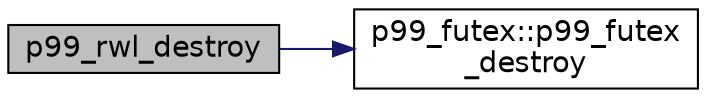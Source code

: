 digraph "p99_rwl_destroy"
{
 // LATEX_PDF_SIZE
  edge [fontname="Helvetica",fontsize="14",labelfontname="Helvetica",labelfontsize="14"];
  node [fontname="Helvetica",fontsize="14",shape=record];
  rankdir="LR";
  Node1 [label="p99_rwl_destroy",height=0.2,width=0.4,color="black", fillcolor="grey75", style="filled", fontcolor="black",tooltip=" "];
  Node1 -> Node2 [color="midnightblue",fontsize="14",style="solid",fontname="Helvetica"];
  Node2 [label="p99_futex::p99_futex\l_destroy",height=0.2,width=0.4,color="black", fillcolor="white", style="filled",URL="$group__futex_gac30811f76a7f0734e34e2d86a41965d2.html#gac30811f76a7f0734e34e2d86a41965d2",tooltip="Destroy an p99_futex object."];
}
